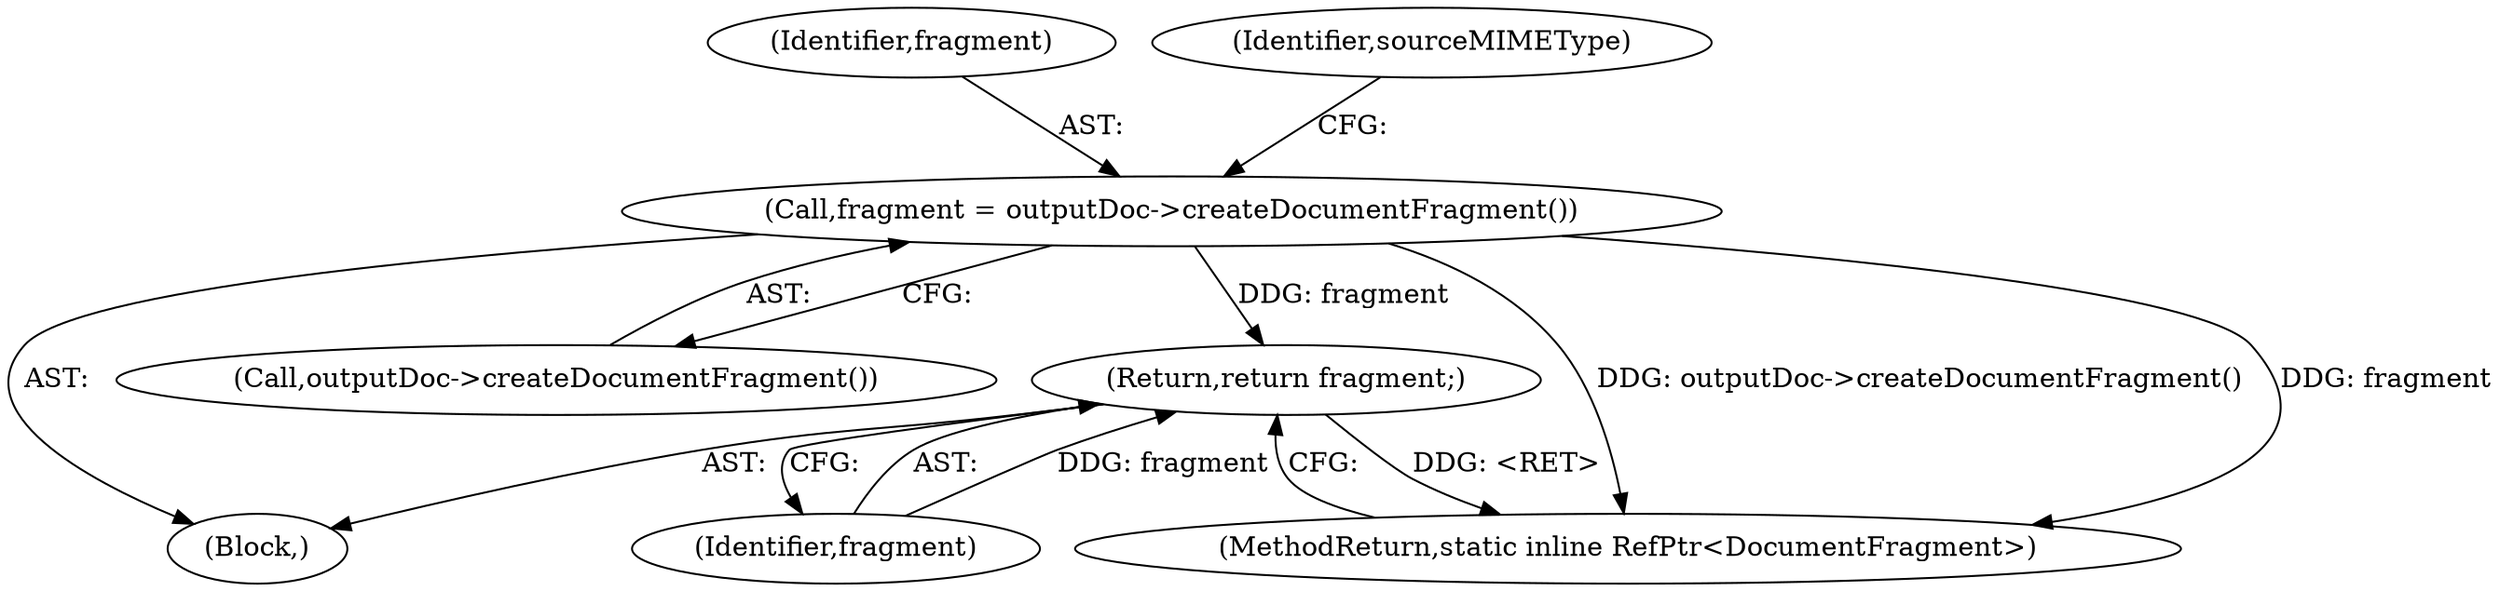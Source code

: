 digraph "1_Chrome_73edae623529f04c668268de49d00324b96166a2_9@API" {
"1000106" [label="(Call,fragment = outputDoc->createDocumentFragment())"];
"1000144" [label="(Return,return fragment;)"];
"1000108" [label="(Call,outputDoc->createDocumentFragment())"];
"1000145" [label="(Identifier,fragment)"];
"1000104" [label="(Block,)"];
"1000107" [label="(Identifier,fragment)"];
"1000146" [label="(MethodReturn,static inline RefPtr<DocumentFragment>)"];
"1000111" [label="(Identifier,sourceMIMEType)"];
"1000106" [label="(Call,fragment = outputDoc->createDocumentFragment())"];
"1000144" [label="(Return,return fragment;)"];
"1000106" -> "1000104"  [label="AST: "];
"1000106" -> "1000108"  [label="CFG: "];
"1000107" -> "1000106"  [label="AST: "];
"1000108" -> "1000106"  [label="AST: "];
"1000111" -> "1000106"  [label="CFG: "];
"1000106" -> "1000146"  [label="DDG: outputDoc->createDocumentFragment()"];
"1000106" -> "1000146"  [label="DDG: fragment"];
"1000106" -> "1000144"  [label="DDG: fragment"];
"1000144" -> "1000104"  [label="AST: "];
"1000144" -> "1000145"  [label="CFG: "];
"1000145" -> "1000144"  [label="AST: "];
"1000146" -> "1000144"  [label="CFG: "];
"1000144" -> "1000146"  [label="DDG: <RET>"];
"1000145" -> "1000144"  [label="DDG: fragment"];
}
